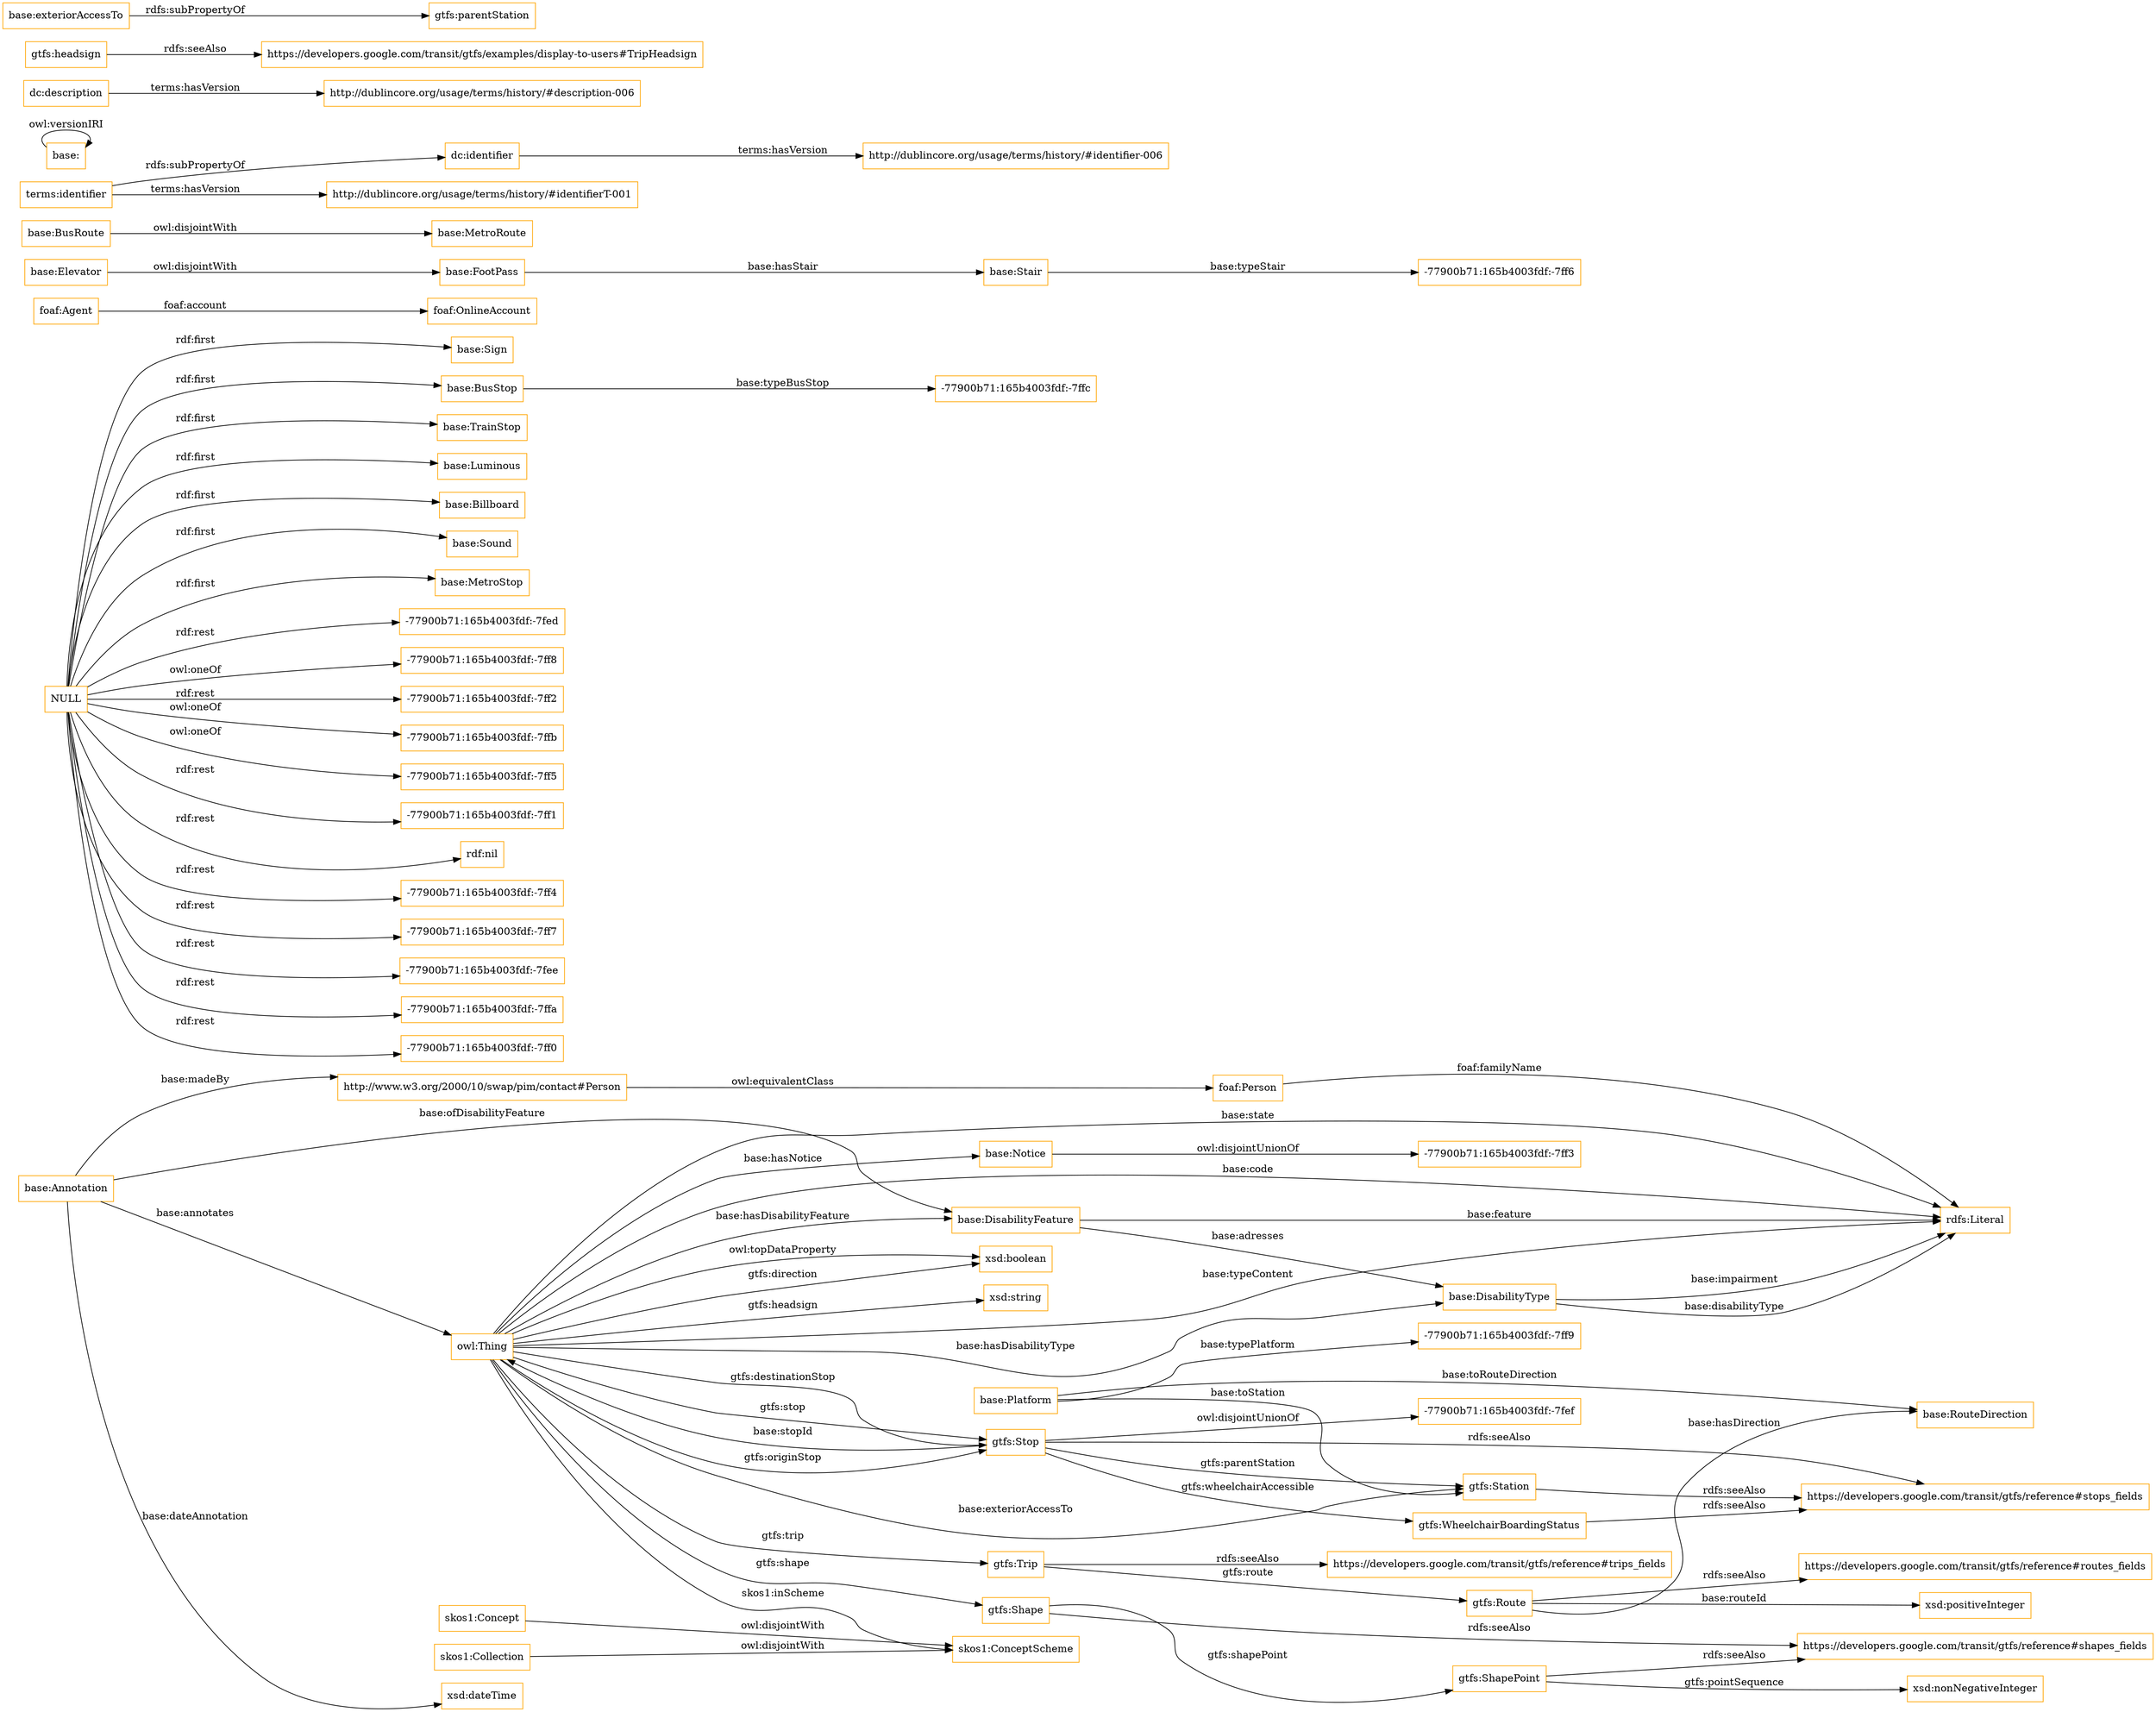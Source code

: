 digraph ar2dtool_diagram { 
rankdir=LR;
size="1501"
node [shape = rectangle, color="orange"]; "base:Annotation" "base:Sign" "http://www.w3.org/2000/10/swap/pim/contact#Person" "foaf:Agent" "base:Elevator" "skos1:ConceptScheme" "base:Stair" "skos1:Concept" "gtfs:Station" "base:BusStop" "base:DisabilityFeature" "base:BusRoute" "base:Platform" "gtfs:WheelchairBoardingStatus" "base:TrainStop" "base:Luminous" "base:Billboard" "gtfs:Shape" "base:RouteDirection" "foaf:OnlineAccount" "gtfs:Trip" "base:Sound" "base:MetroStop" "base:Notice" "base:FootPass" "foaf:Person" "gtfs:Stop" "gtfs:ShapePoint" "base:MetroRoute" "skos1:Collection" "gtfs:Route" "base:DisabilityType" ; /*classes style*/
	"gtfs:Shape" -> "https://developers.google.com/transit/gtfs/reference#shapes_fields" [ label = "rdfs:seeAlso" ];
	"dc:identifier" -> "http://dublincore.org/usage/terms/history/#identifier-006" [ label = "terms:hasVersion" ];
	"gtfs:ShapePoint" -> "https://developers.google.com/transit/gtfs/reference#shapes_fields" [ label = "rdfs:seeAlso" ];
	"gtfs:Trip" -> "https://developers.google.com/transit/gtfs/reference#trips_fields" [ label = "rdfs:seeAlso" ];
	"skos1:Collection" -> "skos1:ConceptScheme" [ label = "owl:disjointWith" ];
	"base:" -> "base:" [ label = "owl:versionIRI" ];
	"dc:description" -> "http://dublincore.org/usage/terms/history/#description-006" [ label = "terms:hasVersion" ];
	"gtfs:headsign" -> "https://developers.google.com/transit/gtfs/examples/display-to-users#TripHeadsign" [ label = "rdfs:seeAlso" ];
	"base:exteriorAccessTo" -> "gtfs:parentStation" [ label = "rdfs:subPropertyOf" ];
	"terms:identifier" -> "dc:identifier" [ label = "rdfs:subPropertyOf" ];
	"terms:identifier" -> "http://dublincore.org/usage/terms/history/#identifierT-001" [ label = "terms:hasVersion" ];
	"gtfs:Stop" -> "https://developers.google.com/transit/gtfs/reference#stops_fields" [ label = "rdfs:seeAlso" ];
	"gtfs:Stop" -> "-77900b71:165b4003fdf:-7fef" [ label = "owl:disjointUnionOf" ];
	"base:Elevator" -> "base:FootPass" [ label = "owl:disjointWith" ];
	"gtfs:Station" -> "https://developers.google.com/transit/gtfs/reference#stops_fields" [ label = "rdfs:seeAlso" ];
	"NULL" -> "-77900b71:165b4003fdf:-7fed" [ label = "rdf:rest" ];
	"NULL" -> "-77900b71:165b4003fdf:-7ff8" [ label = "owl:oneOf" ];
	"NULL" -> "-77900b71:165b4003fdf:-7ff2" [ label = "rdf:rest" ];
	"NULL" -> "base:Luminous" [ label = "rdf:first" ];
	"NULL" -> "base:BusStop" [ label = "rdf:first" ];
	"NULL" -> "base:Billboard" [ label = "rdf:first" ];
	"NULL" -> "base:Sound" [ label = "rdf:first" ];
	"NULL" -> "-77900b71:165b4003fdf:-7ffb" [ label = "owl:oneOf" ];
	"NULL" -> "-77900b71:165b4003fdf:-7ff5" [ label = "owl:oneOf" ];
	"NULL" -> "base:Sign" [ label = "rdf:first" ];
	"NULL" -> "base:MetroStop" [ label = "rdf:first" ];
	"NULL" -> "-77900b71:165b4003fdf:-7ff1" [ label = "rdf:rest" ];
	"NULL" -> "rdf:nil" [ label = "rdf:rest" ];
	"NULL" -> "-77900b71:165b4003fdf:-7ff4" [ label = "rdf:rest" ];
	"NULL" -> "-77900b71:165b4003fdf:-7ff7" [ label = "rdf:rest" ];
	"NULL" -> "-77900b71:165b4003fdf:-7fee" [ label = "rdf:rest" ];
	"NULL" -> "base:TrainStop" [ label = "rdf:first" ];
	"NULL" -> "-77900b71:165b4003fdf:-7ffa" [ label = "rdf:rest" ];
	"NULL" -> "-77900b71:165b4003fdf:-7ff0" [ label = "rdf:rest" ];
	"base:BusRoute" -> "base:MetroRoute" [ label = "owl:disjointWith" ];
	"skos1:Concept" -> "skos1:ConceptScheme" [ label = "owl:disjointWith" ];
	"http://www.w3.org/2000/10/swap/pim/contact#Person" -> "foaf:Person" [ label = "owl:equivalentClass" ];
	"base:Notice" -> "-77900b71:165b4003fdf:-7ff3" [ label = "owl:disjointUnionOf" ];
	"gtfs:Route" -> "https://developers.google.com/transit/gtfs/reference#routes_fields" [ label = "rdfs:seeAlso" ];
	"gtfs:WheelchairBoardingStatus" -> "https://developers.google.com/transit/gtfs/reference#stops_fields" [ label = "rdfs:seeAlso" ];
	"base:BusStop" -> "-77900b71:165b4003fdf:-7ffc" [ label = "base:typeBusStop" ];
	"base:DisabilityType" -> "rdfs:Literal" [ label = "base:disabilityType" ];
	"owl:Thing" -> "base:DisabilityType" [ label = "base:hasDisabilityType" ];
	"gtfs:ShapePoint" -> "xsd:nonNegativeInteger" [ label = "gtfs:pointSequence" ];
	"base:Platform" -> "gtfs:Station" [ label = "base:toStation" ];
	"base:Platform" -> "base:RouteDirection" [ label = "base:toRouteDirection" ];
	"owl:Thing" -> "rdfs:Literal" [ label = "base:state" ];
	"gtfs:Stop" -> "gtfs:Station" [ label = "gtfs:parentStation" ];
	"gtfs:Stop" -> "owl:Thing" [ label = "base:stopId" ];
	"base:Platform" -> "-77900b71:165b4003fdf:-7ff9" [ label = "base:typePlatform" ];
	"owl:Thing" -> "rdfs:Literal" [ label = "base:code" ];
	"foaf:Person" -> "rdfs:Literal" [ label = "foaf:familyName" ];
	"base:DisabilityType" -> "rdfs:Literal" [ label = "base:impairment" ];
	"gtfs:Shape" -> "gtfs:ShapePoint" [ label = "gtfs:shapePoint" ];
	"owl:Thing" -> "gtfs:Stop" [ label = "gtfs:originStop" ];
	"owl:Thing" -> "gtfs:Trip" [ label = "gtfs:trip" ];
	"base:Stair" -> "-77900b71:165b4003fdf:-7ff6" [ label = "base:typeStair" ];
	"owl:Thing" -> "xsd:boolean" [ label = "gtfs:direction" ];
	"owl:Thing" -> "gtfs:Shape" [ label = "gtfs:shape" ];
	"base:Annotation" -> "xsd:dateTime" [ label = "base:dateAnnotation" ];
	"owl:Thing" -> "gtfs:Stop" [ label = "gtfs:destinationStop" ];
	"base:FootPass" -> "base:Stair" [ label = "base:hasStair" ];
	"gtfs:Stop" -> "gtfs:WheelchairBoardingStatus" [ label = "gtfs:wheelchairAccessible" ];
	"base:Annotation" -> "owl:Thing" [ label = "base:annotates" ];
	"owl:Thing" -> "gtfs:Stop" [ label = "gtfs:stop" ];
	"owl:Thing" -> "rdfs:Literal" [ label = "base:typeContent" ];
	"base:DisabilityFeature" -> "base:DisabilityType" [ label = "base:adresses" ];
	"base:Annotation" -> "http://www.w3.org/2000/10/swap/pim/contact#Person" [ label = "base:madeBy" ];
	"owl:Thing" -> "base:Notice" [ label = "base:hasNotice" ];
	"foaf:Agent" -> "foaf:OnlineAccount" [ label = "foaf:account" ];
	"base:DisabilityFeature" -> "rdfs:Literal" [ label = "base:feature" ];
	"base:Annotation" -> "base:DisabilityFeature" [ label = "base:ofDisabilityFeature" ];
	"gtfs:Route" -> "base:RouteDirection" [ label = "base:hasDirection" ];
	"gtfs:Route" -> "xsd:positiveInteger" [ label = "base:routeId" ];
	"gtfs:Trip" -> "gtfs:Route" [ label = "gtfs:route" ];
	"owl:Thing" -> "gtfs:Station" [ label = "base:exteriorAccessTo" ];
	"owl:Thing" -> "xsd:boolean" [ label = "owl:topDataProperty" ];
	"owl:Thing" -> "xsd:string" [ label = "gtfs:headsign" ];
	"owl:Thing" -> "skos1:ConceptScheme" [ label = "skos1:inScheme" ];
	"owl:Thing" -> "base:DisabilityFeature" [ label = "base:hasDisabilityFeature" ];

}
